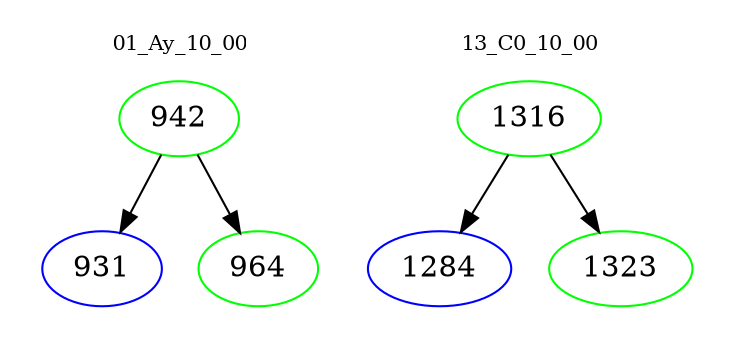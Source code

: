 digraph{
subgraph cluster_0 {
color = white
label = "01_Ay_10_00";
fontsize=10;
T0_942 [label="942", color="green"]
T0_942 -> T0_931 [color="black"]
T0_931 [label="931", color="blue"]
T0_942 -> T0_964 [color="black"]
T0_964 [label="964", color="green"]
}
subgraph cluster_1 {
color = white
label = "13_C0_10_00";
fontsize=10;
T1_1316 [label="1316", color="green"]
T1_1316 -> T1_1284 [color="black"]
T1_1284 [label="1284", color="blue"]
T1_1316 -> T1_1323 [color="black"]
T1_1323 [label="1323", color="green"]
}
}
